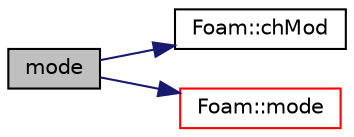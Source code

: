 digraph "mode"
{
  bgcolor="transparent";
  edge [fontname="Helvetica",fontsize="10",labelfontname="Helvetica",labelfontsize="10"];
  node [fontname="Helvetica",fontsize="10",shape=record];
  rankdir="LR";
  Node1 [label="mode",height=0.2,width=0.4,color="black", fillcolor="grey75", style="filled" fontcolor="black"];
  Node1 -> Node2 [color="midnightblue",fontsize="10",style="solid",fontname="Helvetica"];
  Node2 [label="Foam::chMod",height=0.2,width=0.4,color="black",URL="$namespaceFoam.html#a668d884f5d0085cc8b7584f618f7f1d4",tooltip="Set the file/directory mode, return true on success. "];
  Node1 -> Node3 [color="midnightblue",fontsize="10",style="solid",fontname="Helvetica"];
  Node3 [label="Foam::mode",height=0.2,width=0.4,color="red",URL="$namespaceFoam.html#a53d7a4359e1c5a7c190744f5e0c7c723",tooltip="Return the file mode, normally following symbolic links. "];
}

